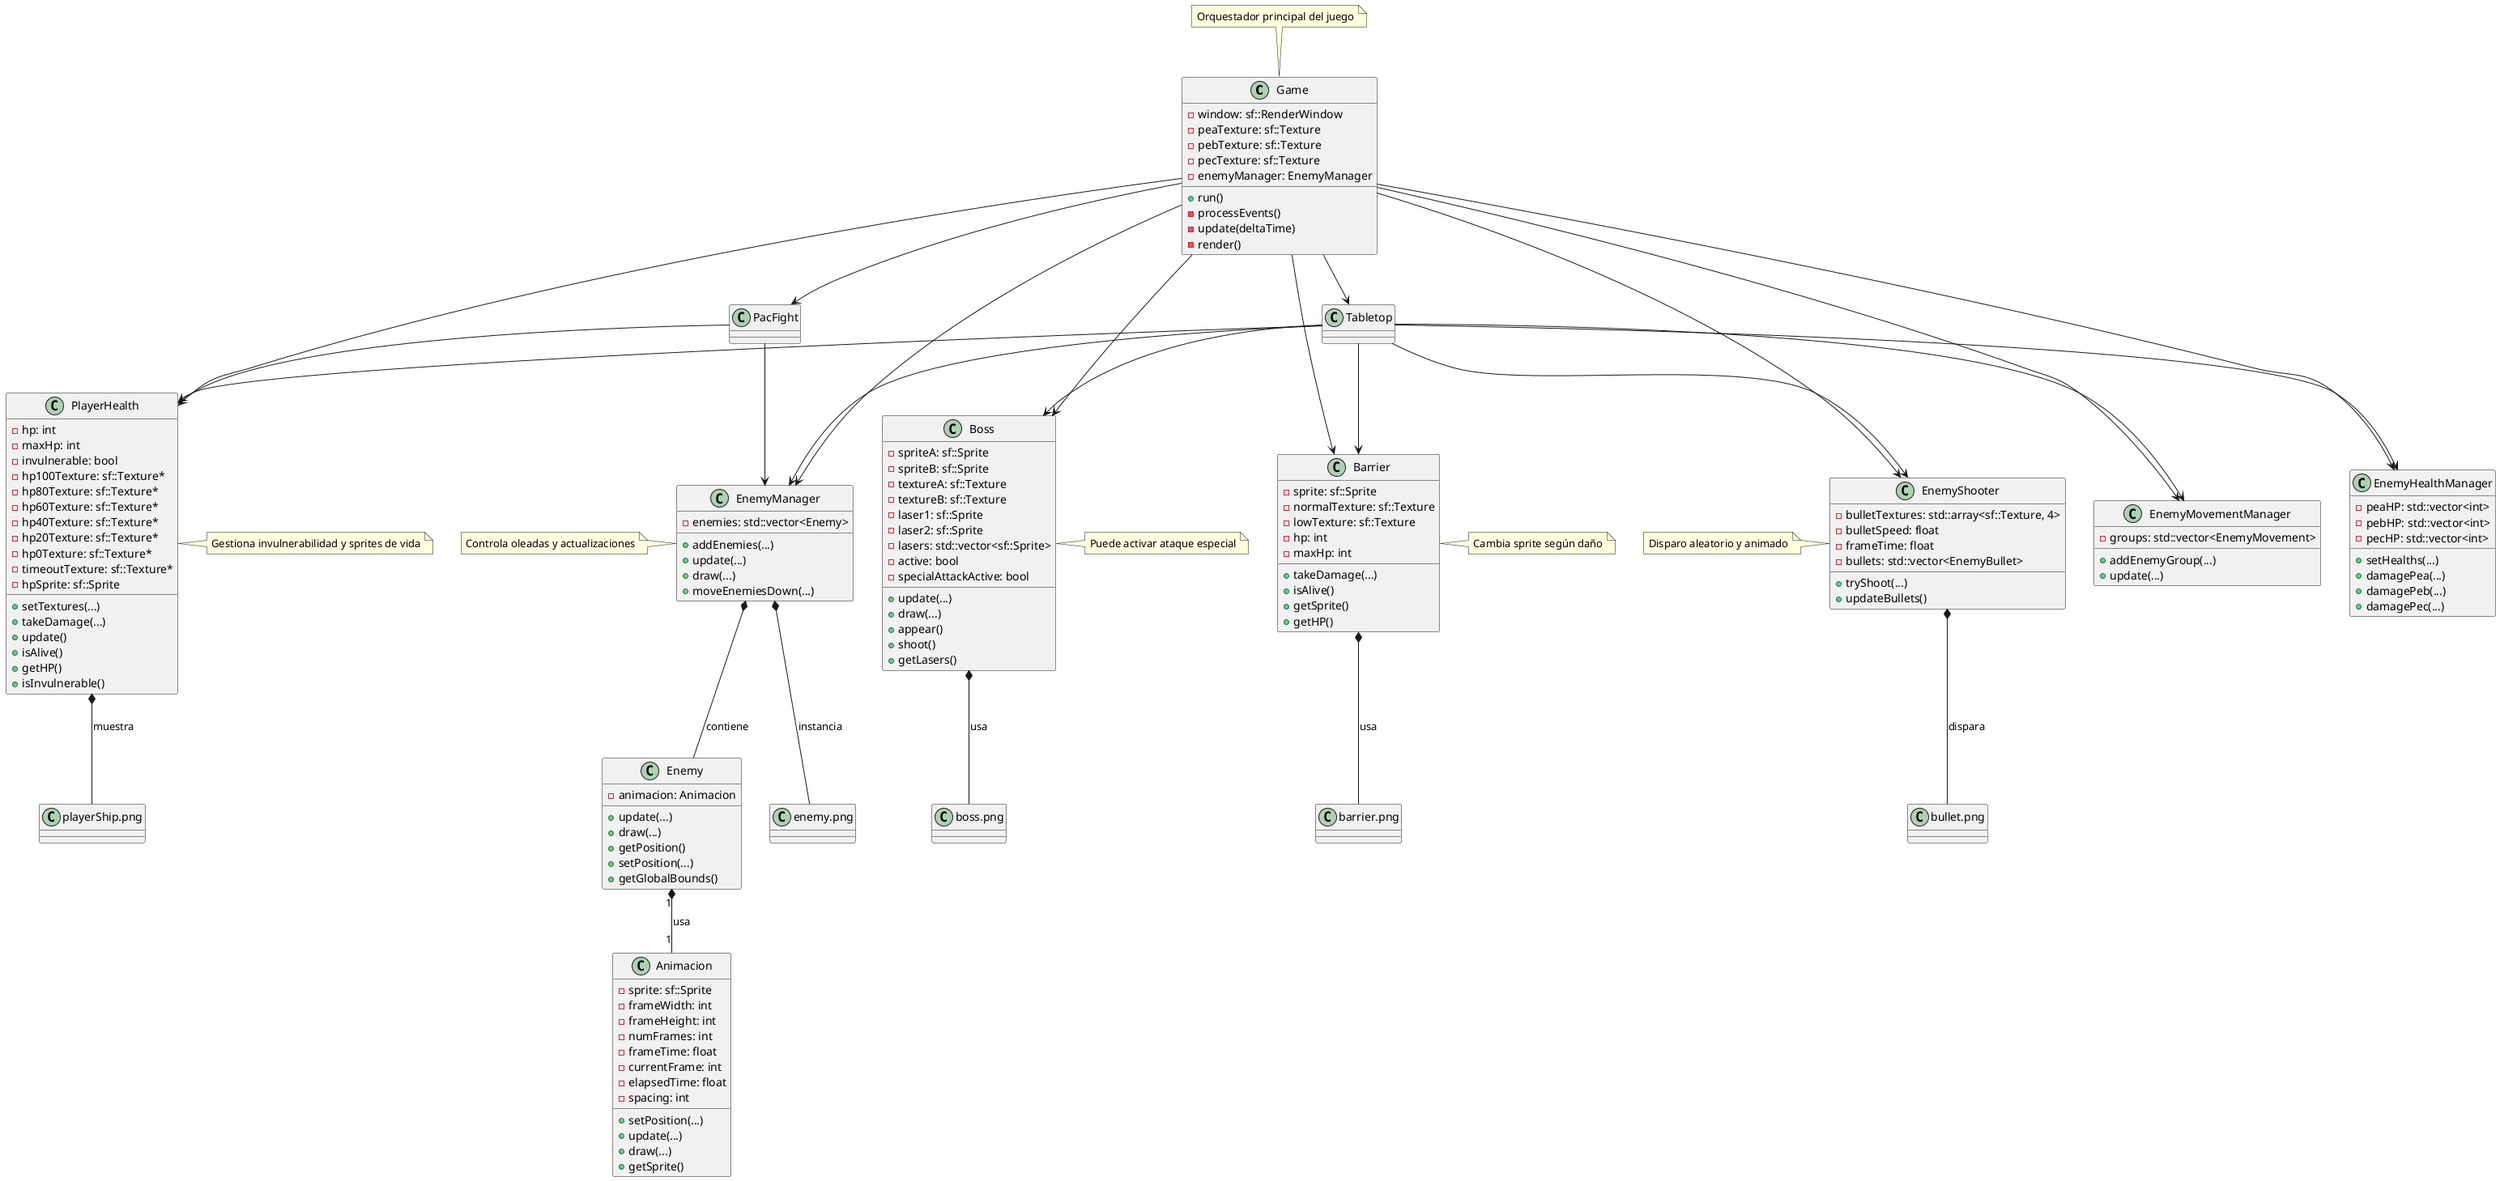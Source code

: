 @startuml SpaceInvaders

' Clases principales
class Game {
    - window: sf::RenderWindow
    - peaTexture: sf::Texture
    - pebTexture: sf::Texture
    - pecTexture: sf::Texture
    - enemyManager: EnemyManager
    + run()
    - processEvents()
    - update(deltaTime)
    - render()
}

class Tabletop
class PacFight
class EnemyManager {
    - enemies: std::vector<Enemy>
    + addEnemies(...)
    + update(...)
    + draw(...)
    + moveEnemiesDown(...)
}
class Enemy {
    - animacion: Animacion
    + update(...)
    + draw(...)
    + getPosition()
    + setPosition(...)
    + getGlobalBounds()
}
class Animacion {
    - sprite: sf::Sprite
    - frameWidth: int
    - frameHeight: int
    - numFrames: int
    - frameTime: float
    - currentFrame: int
    - elapsedTime: float
    - spacing: int
    + setPosition(...)
    + update(...)
    + draw(...)
    + getSprite()
}
class EnemyMovementManager {
    - groups: std::vector<EnemyMovement>
    + addEnemyGroup(...)
    + update(...)
}
class EnemyHealthManager {
    - peaHP: std::vector<int>
    - pebHP: std::vector<int>
    - pecHP: std::vector<int>
    + setHealths(...)
    + damagePea(...)
    + damagePeb(...)
    + damagePec(...)
}
class EnemyShooter {
    - bulletTextures: std::array<sf::Texture, 4>
    - bulletSpeed: float
    - frameTime: float
    - bullets: std::vector<EnemyBullet>
    + tryShoot(...)
    + updateBullets()
}
class Barrier {
    - sprite: sf::Sprite
    - normalTexture: sf::Texture
    - lowTexture: sf::Texture
    - hp: int
    - maxHp: int
    + takeDamage(...)
    + isAlive()
    + getSprite()
    + getHP()
}
class Boss {
    - spriteA: sf::Sprite
    - spriteB: sf::Sprite
    - textureA: sf::Texture
    - textureB: sf::Texture
    - laser1: sf::Sprite
    - laser2: sf::Sprite
    - lasers: std::vector<sf::Sprite>
    - active: bool
    - specialAttackActive: bool
    + update(...)
    + draw(...)
    + appear()
    + shoot()
    + getLasers()
}
class PlayerHealth {
    - hp: int
    - maxHp: int
    - invulnerable: bool
    - hp100Texture: sf::Texture*
    - hp80Texture: sf::Texture*
    - hp60Texture: sf::Texture*
    - hp40Texture: sf::Texture*
    - hp20Texture: sf::Texture*
    - hp0Texture: sf::Texture*
    - timeoutTexture: sf::Texture*
    - hpSprite: sf::Sprite
    + setTextures(...)
    + takeDamage(...)
    + update()
    + isAlive()
    + getHP()
    + isInvulnerable()
}

' Recursos gráficos
class PlayerShipPng as "playerShip.png"
class EnemyPng as "enemy.png"
class BossPng as "boss.png"
class BarrierPng as "barrier.png"
class BulletPng as "bullet.png"

' Relaciones
Game --> Tabletop
Game --> PacFight
Game --> PlayerHealth
Game --> EnemyManager
Game --> EnemyMovementManager
Game --> EnemyHealthManager
Game --> EnemyShooter
Game --> Barrier
Game --> Boss

Tabletop --> EnemyManager
Tabletop --> EnemyMovementManager
Tabletop --> EnemyHealthManager
Tabletop --> EnemyShooter
Tabletop --> Barrier
Tabletop --> Boss
Tabletop --> PlayerHealth

PacFight --> EnemyManager
PacFight --> PlayerHealth

EnemyManager *-- Enemy : contiene
Enemy "1" *-- "1" Animacion : usa
EnemyShooter *-- BulletPng : dispara
PlayerHealth *-- PlayerShipPng : muestra
EnemyManager *-- EnemyPng : instancia
Boss *-- BossPng : usa
Barrier *-- BarrierPng : usa

' Notas maquiavélicas
note top of Game : Orquestador principal del juego
note right of Boss : Puede activar ataque especial
note left of EnemyShooter : Disparo aleatorio y animado
note right of PlayerHealth : Gestiona invulnerabilidad y sprites de vida
note left of EnemyManager : Controla oleadas y actualizaciones
note right of Barrier : Cambia sprite según daño

@enduml

@startuml
' Diagrama de estructura de carpetas y archivos del proyecto Space-Invaders

folder "Space-Invaders" {
  folder "assets" {
    folder "Audios" {
      file "8 Bit bomb explosion - Sound Effect.mp3"
      file "Laser Gun Sound Effect.mp3"
      file "Space Invaders Sound Effect.mp3"
    }
    folder "fonts" {
      file "AngelicWar.ttf"
      file "tiny-and-chunky.ttf"
    }
    folder "images" {
      file "0 HP.png"
      file "100 HP.png"
      file "20 HP.png"
      file "40 HP.png"
      file "60 HP.png"
      file "80 HP.png"
      file "Barrera.png"
      file "Boss1_A.png"
      file "Boss1_B.png"
      folder "Boss2nd" {
        file "BlinkyL.png"
        file "BlinkyR.png"
        file "ClaydL.png"
        file "ClaydR.png"
        file "Goal.png"
        file "Huida (1).png"
        file "Huida (2).png"
        file "InkyL.png"
        file "InkyR.png"
        file "PACmove (Base).png"
        file "PACmove2 (Down).png"
        file "PACmove2 (Left).png"
        file "PACmove2 (Right).png"
        file "PACmove2 (Up).png"
        file "PACmove3 (Down).png"
        file "PACmove3 (Left).png"
        file "PACmove3 (Right).png"
        file "PACmove3 (Up).png"
        file "PinkyL.png"
        file "PinkyR.png"
      }
      file "DisparoNave.png"
      file "Eshoot(1).png"
      file "Eshoot(2).png"
      file "Eshoot(3).png"
      file "Eshoot(4).png"
      file "Explosion1.png"
      file "Explosion10.png"
      file "Explosion2.png"
      file "Explosion3.png"
      file "Explosion4.png"
      file "Explosion5.png"
      file "Explosion6.png"
      file "Explosion7.png"
      file "Explosion8.png"
      file "Explosion9.png"
      file "Fondo Espacial.png"
      file "Fondo negro.png"
      file "Inicio.png"
      file "Laser1.png"
      file "Laser2.png"
      file "Level (1).png"
      file "Level (2).png"
      file "Lowbarrier.png"
      file "PEA.png"
      file "PEB.png"
      file "PEC.png"
      file "Shootout.png"
      file "space_Player.png"
      file "Timeout.png"
      file "Victoria.png"
      file "VidaJefe1.png"
      file "VidaJefe2.png"
      file "VidaJefe3.png"
      file "VidaJefe4.png"
      file "VidaJefe5.png"
      file "VidaJefe6.png"
    }
  }
  folder "bin" {
    file "Barreras.exe"
    file "BossFight.exe"
    file "BossFight2nd.exe"
    file "BossSprite.exe"
    file "boss_explosion.exe"
    file "boss_explosion_textures_snippet.exe"
    file "EnBa.exe"
    file "Enemies.exe"
    file "Enemies_copy.exe"
    file "Eshoot.exe"
    file "Game.exe"
    file "GeneradorBF2.exe"
    file "GhostSprites.exe"
    file "MPea_mov.exe"
    file "PacFight.exe"
    file "PacSprites.exe"
    file "PacSpritesLR.exe"
    file "PacSpritesUD.exe"
    file "Pantalla.exe"
    file "Pea.exe"
    file "Pea_mov.exe"
    file "Pea_mov2.exe"
    file "Pea_mov3.exe"
    file "PEB.exe"
    file "Peb_mov.exe"
    file "Peb_mov3.exe"
    file "PEC.exe"
    file "Pec_mov.exe"
    file "Pec_mov3.exe"
    file "Pinky.exe"
    file "Player.exe"
    file "Player_In.exe"
    file "Shootp.exe"
    file "Shootpvic.exe"
    file "Tabletop.exe"
  }
  folder "docs" {
    file "Diagrama.PUML"
  }
  folder "include" {
    file "Animacion.hpp"
    file "Barrier.hpp"
    file "Enemy.hpp"
    file "EnemyHealthManager.hpp"
    file "EnemyManager.hpp"
    file "EnemyMovementManager.hpp"
    file "EnemyShooter.hpp"
    file "Game.hpp"
    file "Jefe.hpp"
    file "PlayerHealth.hpp"
  }
  folder "src" {
    file "Barreras.cpp"
    file "BossFight.cpp"
    file "BossSprite.cpp"
    file "boss_explosion_textures_snippet.cpp"
    file "Enemies.cpp"
    file "Enemies_copy.cpp"
    file "Eshoot.cpp"
    file "Game.cpp"
    file "GeneradorBF2.cpp"
    file "GhostSprites.cpp"
    file "Jefe.cpp"
    file "PacFight.cpp"
    file "PacSpritesLR.cpp"
    file "PacSpritesUD.cpp"
    file "Pantalla.cpp"
    file "Pea.cpp"
    file "Pea_mov.cpp"
    file "Pea_mov2.cpp"
    file "Pea_mov3.cpp"
    file "Peb.cpp"
    file "Peb_mov.cpp"
    file "Pec.cpp"
    file "Pec_mov.cpp"
    file "Pinky.cpp"
    file "Player_In.cpp"
    file "Shootp.cpp"
    file "Shootpvic.cpp"
    file "Tabletop.cpp"
  }
  file "makefile"
  file "README.md"
}
@enduml